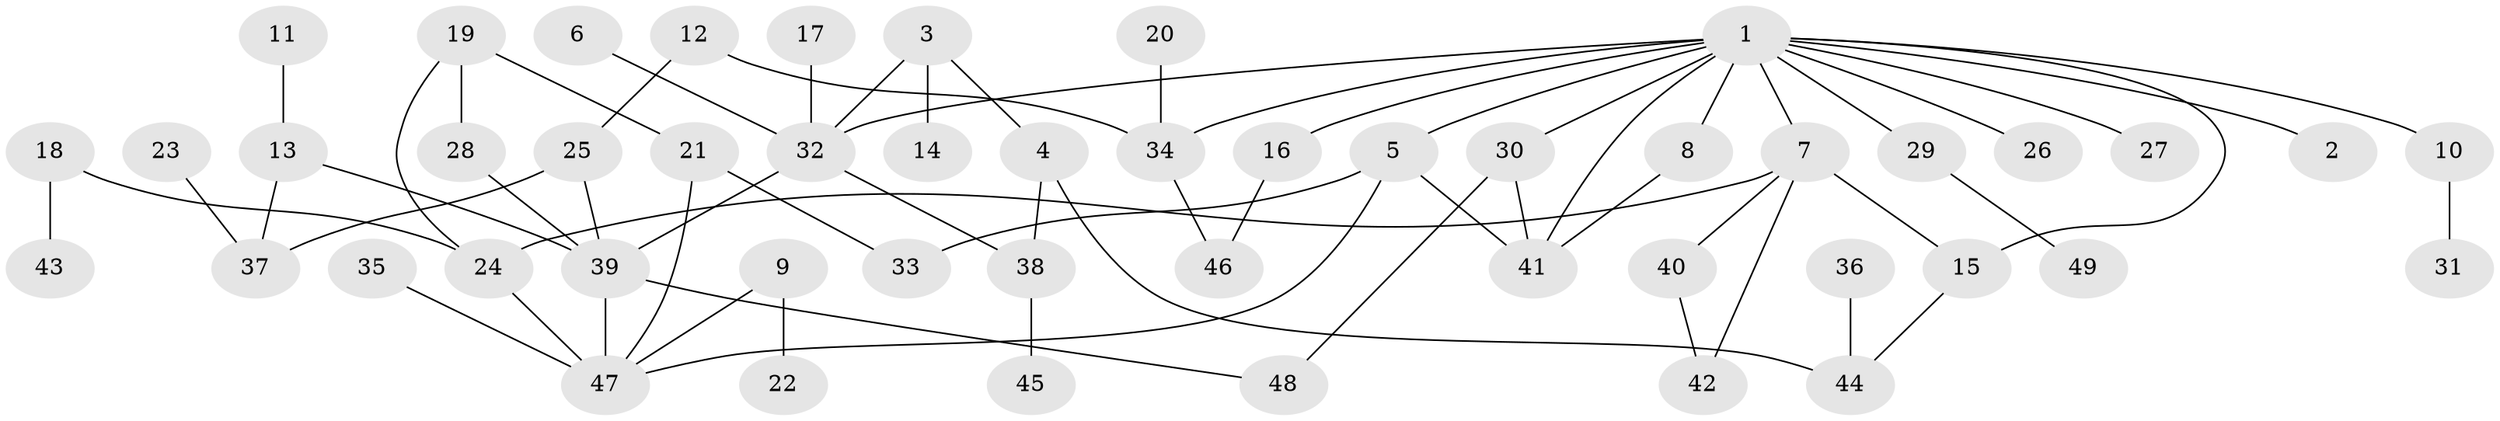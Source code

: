 // original degree distribution, {9: 0.020618556701030927, 2: 0.27835051546391754, 4: 0.14432989690721648, 6: 0.020618556701030927, 3: 0.15463917525773196, 1: 0.36082474226804123, 5: 0.020618556701030927}
// Generated by graph-tools (version 1.1) at 2025/25/03/09/25 03:25:31]
// undirected, 49 vertices, 64 edges
graph export_dot {
graph [start="1"]
  node [color=gray90,style=filled];
  1;
  2;
  3;
  4;
  5;
  6;
  7;
  8;
  9;
  10;
  11;
  12;
  13;
  14;
  15;
  16;
  17;
  18;
  19;
  20;
  21;
  22;
  23;
  24;
  25;
  26;
  27;
  28;
  29;
  30;
  31;
  32;
  33;
  34;
  35;
  36;
  37;
  38;
  39;
  40;
  41;
  42;
  43;
  44;
  45;
  46;
  47;
  48;
  49;
  1 -- 2 [weight=1.0];
  1 -- 5 [weight=1.0];
  1 -- 7 [weight=2.0];
  1 -- 8 [weight=1.0];
  1 -- 10 [weight=1.0];
  1 -- 15 [weight=1.0];
  1 -- 16 [weight=1.0];
  1 -- 26 [weight=1.0];
  1 -- 27 [weight=1.0];
  1 -- 29 [weight=1.0];
  1 -- 30 [weight=1.0];
  1 -- 32 [weight=2.0];
  1 -- 34 [weight=1.0];
  1 -- 41 [weight=1.0];
  3 -- 4 [weight=1.0];
  3 -- 14 [weight=1.0];
  3 -- 32 [weight=1.0];
  4 -- 38 [weight=1.0];
  4 -- 44 [weight=1.0];
  5 -- 33 [weight=1.0];
  5 -- 41 [weight=1.0];
  5 -- 47 [weight=1.0];
  6 -- 32 [weight=1.0];
  7 -- 15 [weight=1.0];
  7 -- 24 [weight=1.0];
  7 -- 40 [weight=1.0];
  7 -- 42 [weight=1.0];
  8 -- 41 [weight=1.0];
  9 -- 22 [weight=1.0];
  9 -- 47 [weight=1.0];
  10 -- 31 [weight=1.0];
  11 -- 13 [weight=1.0];
  12 -- 25 [weight=1.0];
  12 -- 34 [weight=1.0];
  13 -- 37 [weight=1.0];
  13 -- 39 [weight=1.0];
  15 -- 44 [weight=1.0];
  16 -- 46 [weight=1.0];
  17 -- 32 [weight=1.0];
  18 -- 24 [weight=1.0];
  18 -- 43 [weight=1.0];
  19 -- 21 [weight=1.0];
  19 -- 24 [weight=1.0];
  19 -- 28 [weight=1.0];
  20 -- 34 [weight=1.0];
  21 -- 33 [weight=1.0];
  21 -- 47 [weight=1.0];
  23 -- 37 [weight=1.0];
  24 -- 47 [weight=1.0];
  25 -- 37 [weight=1.0];
  25 -- 39 [weight=1.0];
  28 -- 39 [weight=1.0];
  29 -- 49 [weight=1.0];
  30 -- 41 [weight=1.0];
  30 -- 48 [weight=1.0];
  32 -- 38 [weight=1.0];
  32 -- 39 [weight=1.0];
  34 -- 46 [weight=1.0];
  35 -- 47 [weight=1.0];
  36 -- 44 [weight=1.0];
  38 -- 45 [weight=1.0];
  39 -- 47 [weight=2.0];
  39 -- 48 [weight=1.0];
  40 -- 42 [weight=1.0];
}
